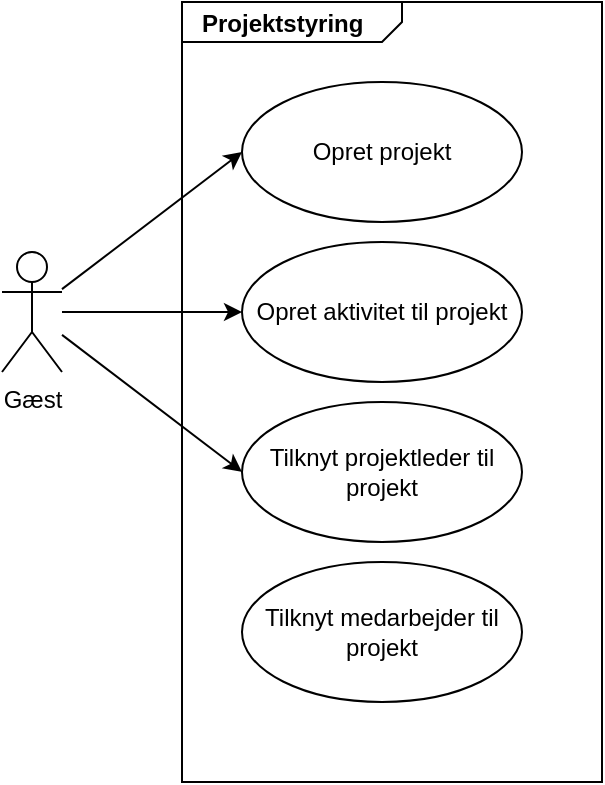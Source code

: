 <mxfile>
    <diagram id="d-PuGPOTIKNSk0kqF5Lq" name="Page-1">
        <mxGraphModel dx="1133" dy="821" grid="1" gridSize="10" guides="1" tooltips="1" connect="1" arrows="1" fold="1" page="1" pageScale="1" pageWidth="827" pageHeight="1169" math="0" shadow="0">
            <root>
                <mxCell id="0"/>
                <mxCell id="1" parent="0"/>
                <mxCell id="2" value="Gæst" style="shape=umlActor;verticalLabelPosition=bottom;verticalAlign=top;html=1;outlineConnect=0;" parent="1" vertex="1">
                    <mxGeometry x="70" y="415" width="30" height="60" as="geometry"/>
                </mxCell>
                <mxCell id="6" value="&lt;p style=&quot;margin:0px;margin-top:4px;margin-left:10px;text-align:left;&quot;&gt;&lt;b&gt;Projektstyring&lt;/b&gt;&lt;/p&gt;" style="html=1;shape=mxgraph.sysml.package;html=1;overflow=fill;whiteSpace=wrap;labelX=110;" parent="1" vertex="1">
                    <mxGeometry x="160" y="290" width="210" height="390" as="geometry"/>
                </mxCell>
                <mxCell id="3" value="Opret projekt" style="ellipse;whiteSpace=wrap;html=1;" parent="1" vertex="1">
                    <mxGeometry x="190" y="330" width="140" height="70" as="geometry"/>
                </mxCell>
                <mxCell id="7" value="" style="endArrow=classic;html=1;entryX=0;entryY=0.5;entryDx=0;entryDy=0;" parent="1" source="2" target="3" edge="1">
                    <mxGeometry width="50" height="50" relative="1" as="geometry">
                        <mxPoint x="40" y="280" as="sourcePoint"/>
                        <mxPoint x="90" y="230" as="targetPoint"/>
                    </mxGeometry>
                </mxCell>
                <mxCell id="10" value="Opret aktivitet til projekt" style="ellipse;whiteSpace=wrap;html=1;" parent="1" vertex="1">
                    <mxGeometry x="190" y="410" width="140" height="70" as="geometry"/>
                </mxCell>
                <mxCell id="11" value="Tilknyt projektleder til projekt" style="ellipse;whiteSpace=wrap;html=1;" parent="1" vertex="1">
                    <mxGeometry x="190" y="490" width="140" height="70" as="geometry"/>
                </mxCell>
                <mxCell id="18" style="edgeStyle=none;html=1;" parent="1" source="2" target="10" edge="1">
                    <mxGeometry relative="1" as="geometry"/>
                </mxCell>
                <mxCell id="19" style="edgeStyle=none;html=1;entryX=0;entryY=0.5;entryDx=0;entryDy=0;" parent="1" source="2" target="11" edge="1">
                    <mxGeometry relative="1" as="geometry"/>
                </mxCell>
                <mxCell id="20" value="Tilknyt medarbejder til projekt" style="ellipse;whiteSpace=wrap;html=1;" vertex="1" parent="1">
                    <mxGeometry x="190" y="570" width="140" height="70" as="geometry"/>
                </mxCell>
            </root>
        </mxGraphModel>
    </diagram>
</mxfile>